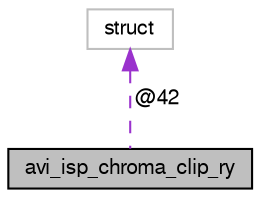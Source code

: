 digraph "avi_isp_chroma_clip_ry"
{
  edge [fontname="FreeSans",fontsize="10",labelfontname="FreeSans",labelfontsize="10"];
  node [fontname="FreeSans",fontsize="10",shape=record];
  Node1 [label="avi_isp_chroma_clip_ry",height=0.2,width=0.4,color="black", fillcolor="grey75", style="filled", fontcolor="black"];
  Node2 -> Node1 [dir="back",color="darkorchid3",fontsize="10",style="dashed",label=" @42" ,fontname="FreeSans"];
  Node2 [label="struct",height=0.2,width=0.4,color="grey75", fillcolor="white", style="filled"];
}
